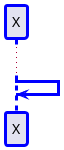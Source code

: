 {
  "sha1": "th0z0cfbpmi7mxsak6hwnb8z2x0rexy",
  "insertion": {
    "when": "2025-05-14T19:42:26.449Z",
    "url": "https://github.com/plantuml/plantuml/pull/2159",
    "user": "The-Lum"
  }
}
@startuml
!pragma teoz true
<style>
sequenceDiagram {
    LineColor blue
    LineThickness 3
}
</style>

participant X
...
X -> X
@enduml
